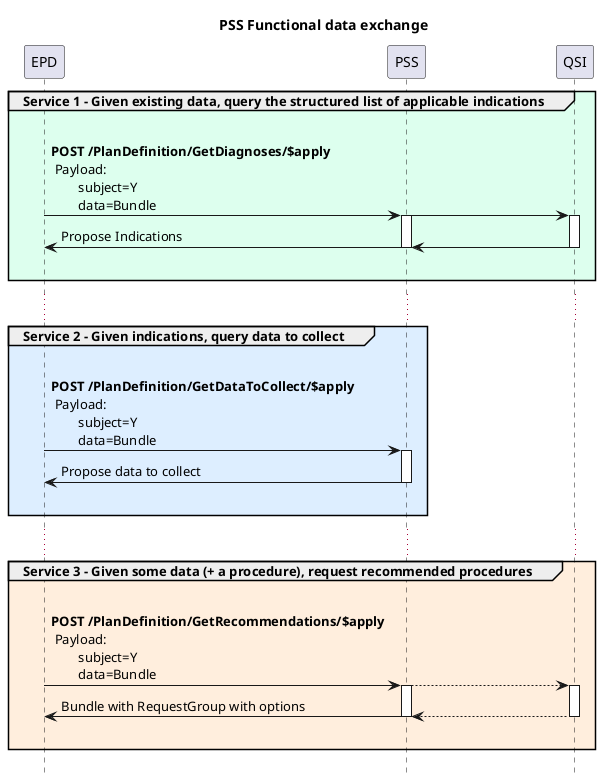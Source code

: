 @startuml
!pragma teoz true
Title PSS Functional data exchange
hide footbox

group #DFE Service 1 - Given existing data, query the structured list of applicable indications
        EPD -> PSS : \n**POST /PlanDefinition/GetDiagnoses/$apply**\n Payload:\n        subject=Y\n        data=Bundle
        & PSS -> QSI 
        & PSS -[hidden]-> QSI : "                                      "
        'PSS -> QSI : GET /indictions

        activate PSS
        activate QSI
        QSI -> PSS 
        & PSS -> EPD: Propose Indications
        deactivate PSS
        deactivate QSI
        |||
end
...
group #def Service 2 - Given indications, query data to collect

        EPD -> PSS : \n**POST /PlanDefinition/GetDataToCollect/$apply**\n Payload:\n        subject=Y\n        data=Bundle

        Activate PSS

        PSS -> EPD: Propose data to collect
        deactivate PSS
        |||
end
...
group #fed Service 3 - Given some data (+ a procedure), request recommended procedures
        EPD -> PSS : \n**POST /PlanDefinition/GetRecommendations/$apply**\n Payload:\n        subject=Y\n        data=Bundle
        & PSS --> QSI 
        & PSS -[hidden]-> QSI : "                                      "

        activate PSS
        activate QSI
        QSI --> PSS 
        & PSS -> EPD: Bundle with RequestGroup with options
        deactivate PSS
        deactivate QSI
        |||

end
@enduml